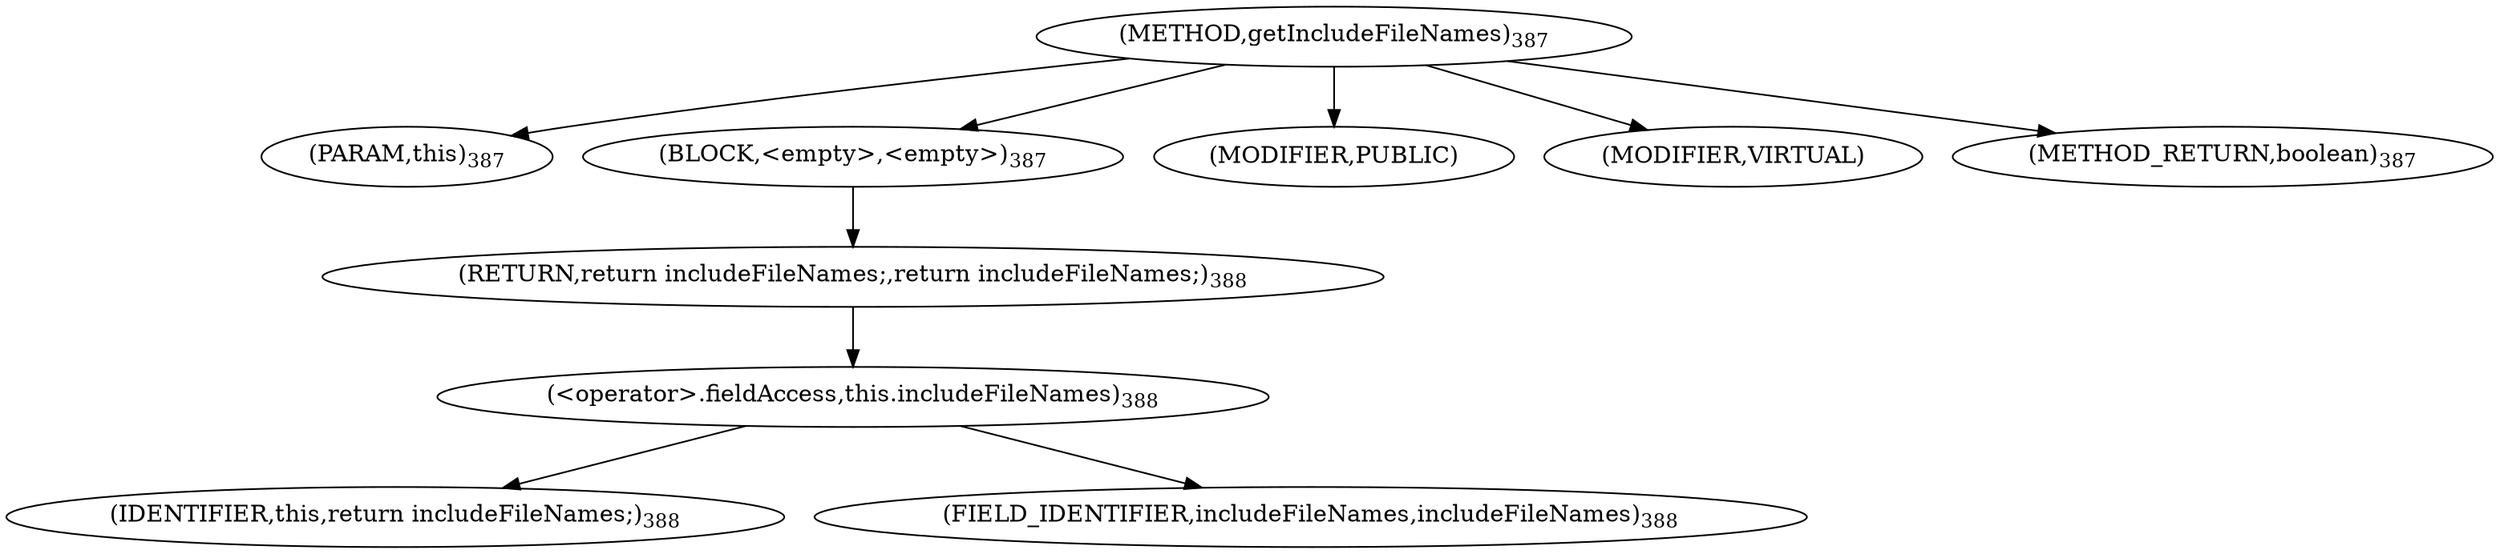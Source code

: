 digraph "getIncludeFileNames" {  
"552" [label = <(METHOD,getIncludeFileNames)<SUB>387</SUB>> ]
"553" [label = <(PARAM,this)<SUB>387</SUB>> ]
"554" [label = <(BLOCK,&lt;empty&gt;,&lt;empty&gt;)<SUB>387</SUB>> ]
"555" [label = <(RETURN,return includeFileNames;,return includeFileNames;)<SUB>388</SUB>> ]
"556" [label = <(&lt;operator&gt;.fieldAccess,this.includeFileNames)<SUB>388</SUB>> ]
"557" [label = <(IDENTIFIER,this,return includeFileNames;)<SUB>388</SUB>> ]
"558" [label = <(FIELD_IDENTIFIER,includeFileNames,includeFileNames)<SUB>388</SUB>> ]
"559" [label = <(MODIFIER,PUBLIC)> ]
"560" [label = <(MODIFIER,VIRTUAL)> ]
"561" [label = <(METHOD_RETURN,boolean)<SUB>387</SUB>> ]
  "552" -> "553" 
  "552" -> "554" 
  "552" -> "559" 
  "552" -> "560" 
  "552" -> "561" 
  "554" -> "555" 
  "555" -> "556" 
  "556" -> "557" 
  "556" -> "558" 
}
